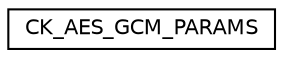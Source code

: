 digraph "Graphical Class Hierarchy"
{
  edge [fontname="Helvetica",fontsize="10",labelfontname="Helvetica",labelfontsize="10"];
  node [fontname="Helvetica",fontsize="10",shape=record];
  rankdir="LR";
  Node0 [label="CK_AES_GCM_PARAMS",height=0.2,width=0.4,color="black", fillcolor="white", style="filled",URL="$struct_c_k___a_e_s___g_c_m___p_a_r_a_m_s.html"];
}
